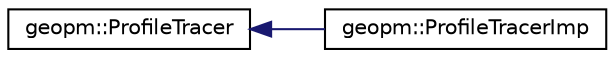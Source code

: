 digraph "Graphical Class Hierarchy"
{
 // LATEX_PDF_SIZE
  edge [fontname="Helvetica",fontsize="10",labelfontname="Helvetica",labelfontsize="10"];
  node [fontname="Helvetica",fontsize="10",shape=record];
  rankdir="LR";
  Node0 [label="geopm::ProfileTracer",height=0.2,width=0.4,color="black", fillcolor="white", style="filled",URL="$classgeopm_1_1_profile_tracer.html",tooltip=" "];
  Node0 -> Node1 [dir="back",color="midnightblue",fontsize="10",style="solid",fontname="Helvetica"];
  Node1 [label="geopm::ProfileTracerImp",height=0.2,width=0.4,color="black", fillcolor="white", style="filled",URL="$classgeopm_1_1_profile_tracer_imp.html",tooltip=" "];
}
